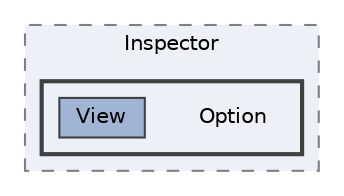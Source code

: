 digraph "C:/Users/むずでょ/Documents/Unity Projects/RMU-1-00-00-Research/Assets/RPGMaker/Codebase/Editor/Inspector/Option"
{
 // LATEX_PDF_SIZE
  bgcolor="transparent";
  edge [fontname=Helvetica,fontsize=10,labelfontname=Helvetica,labelfontsize=10];
  node [fontname=Helvetica,fontsize=10,shape=box,height=0.2,width=0.4];
  compound=true
  subgraph clusterdir_556927790365328304c22c636a104915 {
    graph [ bgcolor="#edf0f7", pencolor="grey50", label="Inspector", fontname=Helvetica,fontsize=10 style="filled,dashed", URL="dir_556927790365328304c22c636a104915.html",tooltip=""]
  subgraph clusterdir_2aa7c95ef30d45601603d066ad88dc8a {
    graph [ bgcolor="#edf0f7", pencolor="grey25", label="", fontname=Helvetica,fontsize=10 style="filled,bold", URL="dir_2aa7c95ef30d45601603d066ad88dc8a.html",tooltip=""]
    dir_2aa7c95ef30d45601603d066ad88dc8a [shape=plaintext, label="Option"];
  dir_636107cdd0f2ed29acd5c691ae2b7563 [label="View", fillcolor="#a2b4d6", color="grey25", style="filled", URL="dir_636107cdd0f2ed29acd5c691ae2b7563.html",tooltip=""];
  }
  }
}
